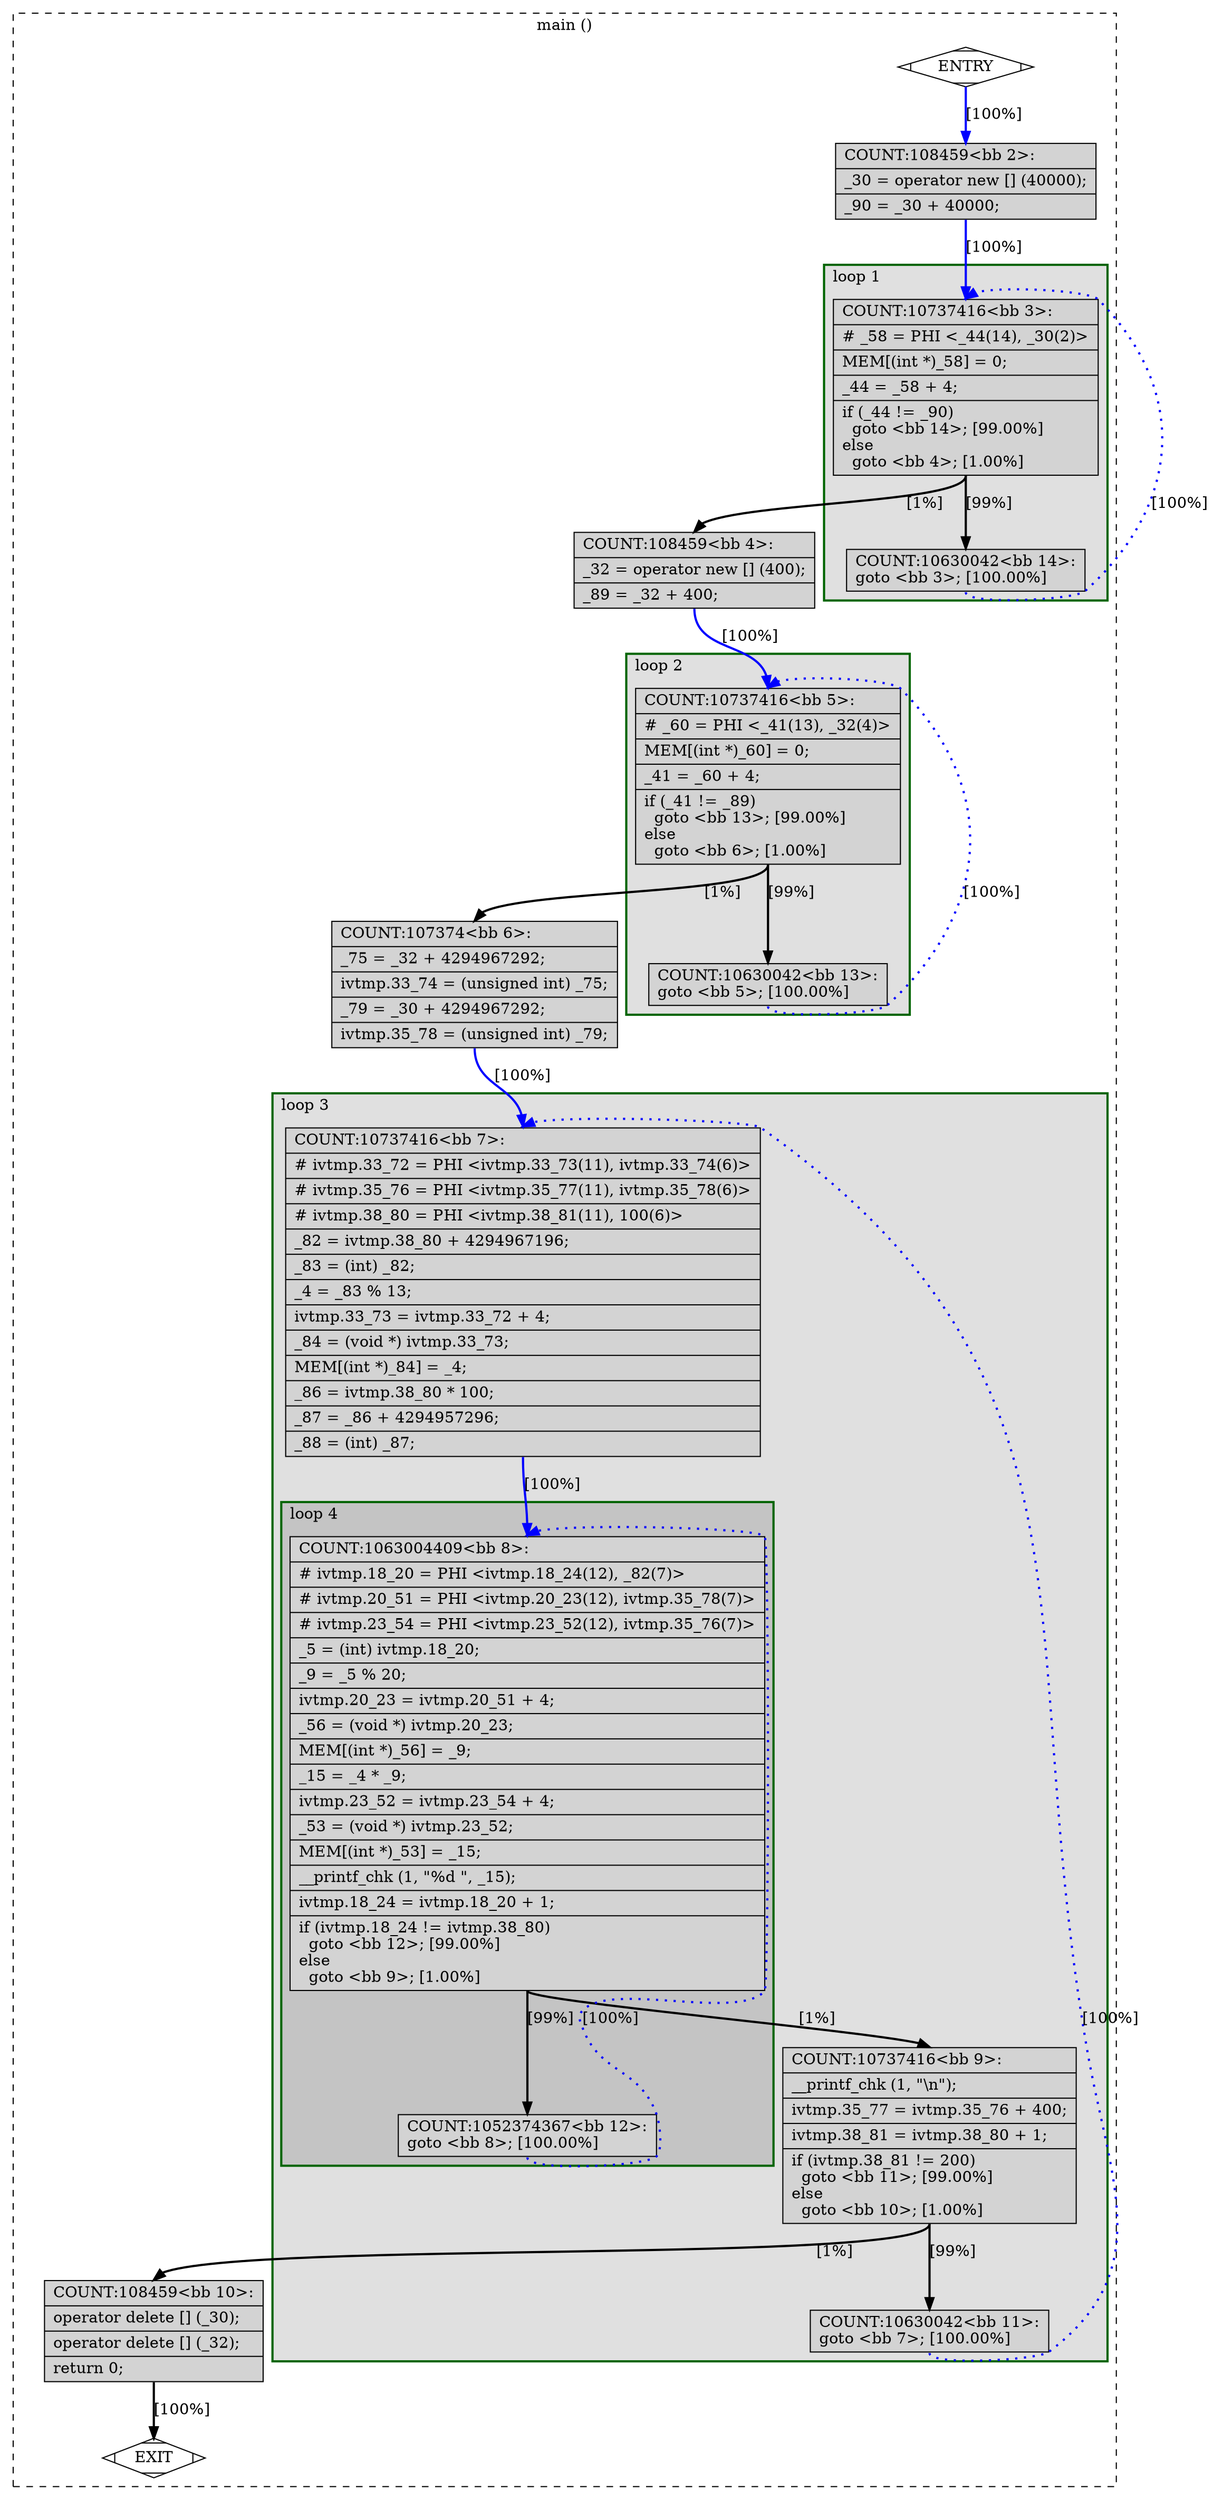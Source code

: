 digraph "a-matmul-v2.cpp.194t.wrestrict" {
overlap=false;
subgraph "cluster_main" {
	style="dashed";
	color="black";
	label="main ()";
	subgraph cluster_30_3 {
	style="filled";
	color="darkgreen";
	fillcolor="grey88";
	label="loop 3";
	labeljust=l;
	penwidth=2;
	subgraph cluster_30_4 {
	style="filled";
	color="darkgreen";
	fillcolor="grey77";
	label="loop 4";
	labeljust=l;
	penwidth=2;
	fn_30_basic_block_8 [shape=record,style=filled,fillcolor=lightgrey,label="{COUNT:1063004409\<bb\ 8\>:\l\
|#\ ivtmp.18_20\ =\ PHI\ \<ivtmp.18_24(12),\ _82(7)\>\l\
|#\ ivtmp.20_51\ =\ PHI\ \<ivtmp.20_23(12),\ ivtmp.35_78(7)\>\l\
|#\ ivtmp.23_54\ =\ PHI\ \<ivtmp.23_52(12),\ ivtmp.35_76(7)\>\l\
|_5\ =\ (int)\ ivtmp.18_20;\l\
|_9\ =\ _5\ %\ 20;\l\
|ivtmp.20_23\ =\ ivtmp.20_51\ +\ 4;\l\
|_56\ =\ (void\ *)\ ivtmp.20_23;\l\
|MEM[(int\ *)_56]\ =\ _9;\l\
|_15\ =\ _4\ *\ _9;\l\
|ivtmp.23_52\ =\ ivtmp.23_54\ +\ 4;\l\
|_53\ =\ (void\ *)\ ivtmp.23_52;\l\
|MEM[(int\ *)_53]\ =\ _15;\l\
|__printf_chk\ (1,\ \"%d\ \",\ _15);\l\
|ivtmp.18_24\ =\ ivtmp.18_20\ +\ 1;\l\
|if\ (ivtmp.18_24\ !=\ ivtmp.38_80)\l\
\ \ goto\ \<bb\ 12\>;\ [99.00%]\l\
else\l\
\ \ goto\ \<bb\ 9\>;\ [1.00%]\l\
}"];

	fn_30_basic_block_12 [shape=record,style=filled,fillcolor=lightgrey,label="{COUNT:1052374367\<bb\ 12\>:\l\
goto\ \<bb\ 8\>;\ [100.00%]\l\
}"];

	}
	fn_30_basic_block_7 [shape=record,style=filled,fillcolor=lightgrey,label="{COUNT:10737416\<bb\ 7\>:\l\
|#\ ivtmp.33_72\ =\ PHI\ \<ivtmp.33_73(11),\ ivtmp.33_74(6)\>\l\
|#\ ivtmp.35_76\ =\ PHI\ \<ivtmp.35_77(11),\ ivtmp.35_78(6)\>\l\
|#\ ivtmp.38_80\ =\ PHI\ \<ivtmp.38_81(11),\ 100(6)\>\l\
|_82\ =\ ivtmp.38_80\ +\ 4294967196;\l\
|_83\ =\ (int)\ _82;\l\
|_4\ =\ _83\ %\ 13;\l\
|ivtmp.33_73\ =\ ivtmp.33_72\ +\ 4;\l\
|_84\ =\ (void\ *)\ ivtmp.33_73;\l\
|MEM[(int\ *)_84]\ =\ _4;\l\
|_86\ =\ ivtmp.38_80\ *\ 100;\l\
|_87\ =\ _86\ +\ 4294957296;\l\
|_88\ =\ (int)\ _87;\l\
}"];

	fn_30_basic_block_9 [shape=record,style=filled,fillcolor=lightgrey,label="{COUNT:10737416\<bb\ 9\>:\l\
|__printf_chk\ (1,\ \"\\n\");\l\
|ivtmp.35_77\ =\ ivtmp.35_76\ +\ 400;\l\
|ivtmp.38_81\ =\ ivtmp.38_80\ +\ 1;\l\
|if\ (ivtmp.38_81\ !=\ 200)\l\
\ \ goto\ \<bb\ 11\>;\ [99.00%]\l\
else\l\
\ \ goto\ \<bb\ 10\>;\ [1.00%]\l\
}"];

	fn_30_basic_block_11 [shape=record,style=filled,fillcolor=lightgrey,label="{COUNT:10630042\<bb\ 11\>:\l\
goto\ \<bb\ 7\>;\ [100.00%]\l\
}"];

	}
	subgraph cluster_30_2 {
	style="filled";
	color="darkgreen";
	fillcolor="grey88";
	label="loop 2";
	labeljust=l;
	penwidth=2;
	fn_30_basic_block_5 [shape=record,style=filled,fillcolor=lightgrey,label="{COUNT:10737416\<bb\ 5\>:\l\
|#\ _60\ =\ PHI\ \<_41(13),\ _32(4)\>\l\
|MEM[(int\ *)_60]\ =\ 0;\l\
|_41\ =\ _60\ +\ 4;\l\
|if\ (_41\ !=\ _89)\l\
\ \ goto\ \<bb\ 13\>;\ [99.00%]\l\
else\l\
\ \ goto\ \<bb\ 6\>;\ [1.00%]\l\
}"];

	fn_30_basic_block_13 [shape=record,style=filled,fillcolor=lightgrey,label="{COUNT:10630042\<bb\ 13\>:\l\
goto\ \<bb\ 5\>;\ [100.00%]\l\
}"];

	}
	subgraph cluster_30_1 {
	style="filled";
	color="darkgreen";
	fillcolor="grey88";
	label="loop 1";
	labeljust=l;
	penwidth=2;
	fn_30_basic_block_3 [shape=record,style=filled,fillcolor=lightgrey,label="{COUNT:10737416\<bb\ 3\>:\l\
|#\ _58\ =\ PHI\ \<_44(14),\ _30(2)\>\l\
|MEM[(int\ *)_58]\ =\ 0;\l\
|_44\ =\ _58\ +\ 4;\l\
|if\ (_44\ !=\ _90)\l\
\ \ goto\ \<bb\ 14\>;\ [99.00%]\l\
else\l\
\ \ goto\ \<bb\ 4\>;\ [1.00%]\l\
}"];

	fn_30_basic_block_14 [shape=record,style=filled,fillcolor=lightgrey,label="{COUNT:10630042\<bb\ 14\>:\l\
goto\ \<bb\ 3\>;\ [100.00%]\l\
}"];

	}
	fn_30_basic_block_0 [shape=Mdiamond,style=filled,fillcolor=white,label="ENTRY"];

	fn_30_basic_block_1 [shape=Mdiamond,style=filled,fillcolor=white,label="EXIT"];

	fn_30_basic_block_2 [shape=record,style=filled,fillcolor=lightgrey,label="{COUNT:108459\<bb\ 2\>:\l\
|_30\ =\ operator\ new\ []\ (40000);\l\
|_90\ =\ _30\ +\ 40000;\l\
}"];

	fn_30_basic_block_4 [shape=record,style=filled,fillcolor=lightgrey,label="{COUNT:108459\<bb\ 4\>:\l\
|_32\ =\ operator\ new\ []\ (400);\l\
|_89\ =\ _32\ +\ 400;\l\
}"];

	fn_30_basic_block_6 [shape=record,style=filled,fillcolor=lightgrey,label="{COUNT:107374\<bb\ 6\>:\l\
|_75\ =\ _32\ +\ 4294967292;\l\
|ivtmp.33_74\ =\ (unsigned\ int)\ _75;\l\
|_79\ =\ _30\ +\ 4294967292;\l\
|ivtmp.35_78\ =\ (unsigned\ int)\ _79;\l\
}"];

	fn_30_basic_block_10 [shape=record,style=filled,fillcolor=lightgrey,label="{COUNT:108459\<bb\ 10\>:\l\
|operator\ delete\ []\ (_30);\l\
|operator\ delete\ []\ (_32);\l\
|return\ 0;\l\
}"];

	fn_30_basic_block_0:s -> fn_30_basic_block_2:n [style="solid,bold",color=blue,weight=100,constraint=true,label="[100%]"];
	fn_30_basic_block_2:s -> fn_30_basic_block_3:n [style="solid,bold",color=blue,weight=100,constraint=true,label="[100%]"];
	fn_30_basic_block_3:s -> fn_30_basic_block_14:n [style="solid,bold",color=black,weight=10,constraint=true,label="[99%]"];
	fn_30_basic_block_3:s -> fn_30_basic_block_4:n [style="solid,bold",color=black,weight=10,constraint=true,label="[1%]"];
	fn_30_basic_block_14:s -> fn_30_basic_block_3:n [style="dotted,bold",color=blue,weight=10,constraint=false,label="[100%]"];
	fn_30_basic_block_4:s -> fn_30_basic_block_5:n [style="solid,bold",color=blue,weight=100,constraint=true,label="[100%]"];
	fn_30_basic_block_5:s -> fn_30_basic_block_13:n [style="solid,bold",color=black,weight=10,constraint=true,label="[99%]"];
	fn_30_basic_block_5:s -> fn_30_basic_block_6:n [style="solid,bold",color=black,weight=10,constraint=true,label="[1%]"];
	fn_30_basic_block_13:s -> fn_30_basic_block_5:n [style="dotted,bold",color=blue,weight=10,constraint=false,label="[100%]"];
	fn_30_basic_block_6:s -> fn_30_basic_block_7:n [style="solid,bold",color=blue,weight=100,constraint=true,label="[100%]"];
	fn_30_basic_block_7:s -> fn_30_basic_block_8:n [style="solid,bold",color=blue,weight=100,constraint=true,label="[100%]"];
	fn_30_basic_block_8:s -> fn_30_basic_block_12:n [style="solid,bold",color=black,weight=10,constraint=true,label="[99%]"];
	fn_30_basic_block_8:s -> fn_30_basic_block_9:n [style="solid,bold",color=black,weight=10,constraint=true,label="[1%]"];
	fn_30_basic_block_12:s -> fn_30_basic_block_8:n [style="dotted,bold",color=blue,weight=10,constraint=false,label="[100%]"];
	fn_30_basic_block_9:s -> fn_30_basic_block_11:n [style="solid,bold",color=black,weight=10,constraint=true,label="[99%]"];
	fn_30_basic_block_9:s -> fn_30_basic_block_10:n [style="solid,bold",color=black,weight=10,constraint=true,label="[1%]"];
	fn_30_basic_block_11:s -> fn_30_basic_block_7:n [style="dotted,bold",color=blue,weight=10,constraint=false,label="[100%]"];
	fn_30_basic_block_10:s -> fn_30_basic_block_1:n [style="solid,bold",color=black,weight=10,constraint=true,label="[100%]"];
	fn_30_basic_block_0:s -> fn_30_basic_block_1:n [style="invis",constraint=true];
}
}
